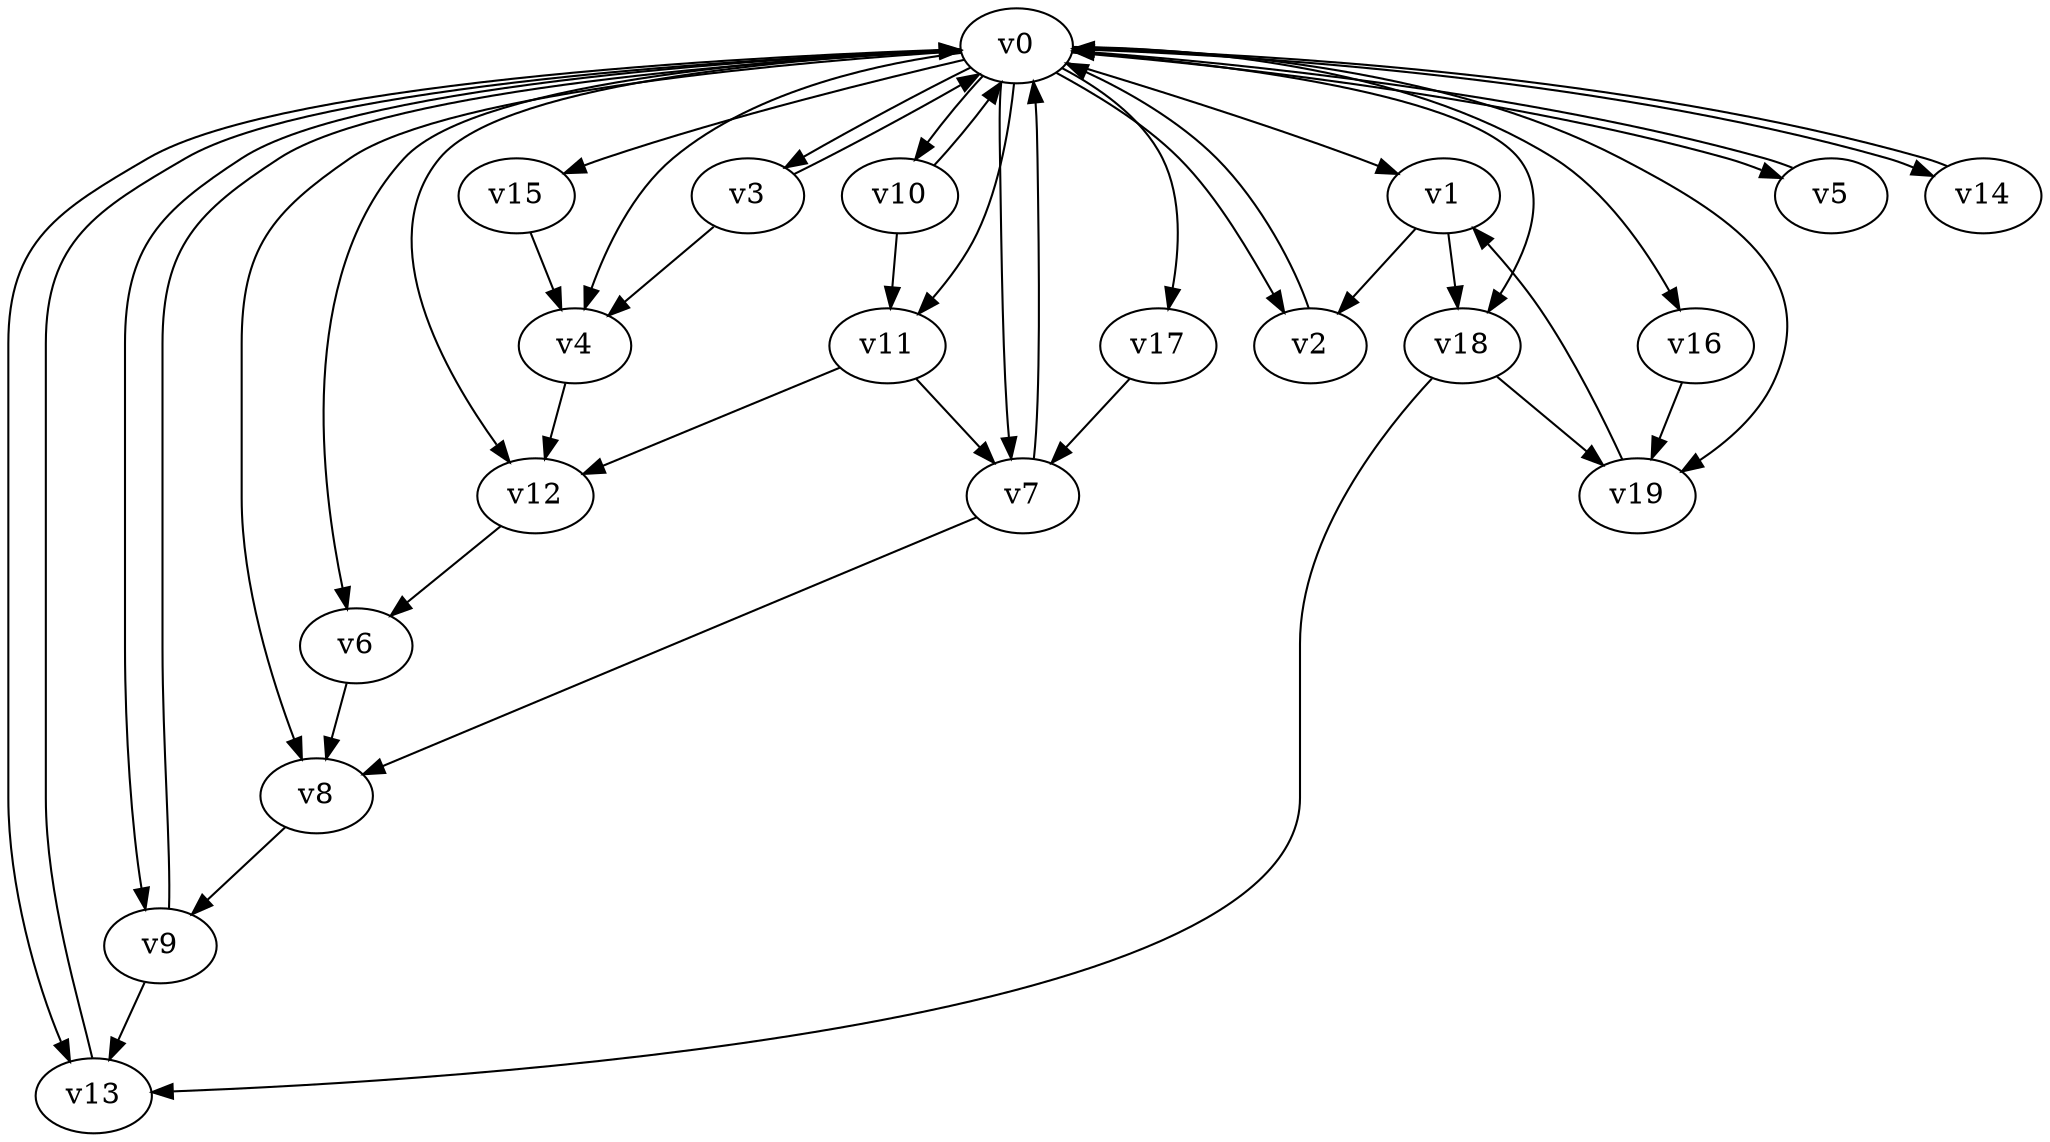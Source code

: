 digraph test020 {
    v0 [name="v0", player=1, priority=8];
    v1 [name="v1", player=1, priority=10];
    v2 [name="v2", player=0, priority=39];
    v3 [name="v3", player=1, priority=1];
    v4 [name="v4", player=0, priority=0];
    v5 [name="v5", player=0, priority=30];
    v6 [name="v6", player=0, priority=22];
    v7 [name="v7", player=0, priority=40];
    v8 [name="v8", player=0, priority=38];
    v9 [name="v9", player=0, priority=31];
    v10 [name="v10", player=0, priority=21];
    v11 [name="v11", player=1, priority=11];
    v12 [name="v12", player=0, priority=36];
    v13 [name="v13", player=0, priority=14];
    v14 [name="v14", player=1, priority=30];
    v15 [name="v15", player=0, priority=0];
    v16 [name="v16", player=0, priority=16];
    v17 [name="v17", player=0, priority=3];
    v18 [name="v18", player=1, priority=24];
    v19 [name="v19", player=0, priority=2];
    v3 -> v4;
    v0 -> v2;
    v10 -> v0;
    v8 -> v9;
    v0 -> v5;
    v0 -> v8;
    v0 -> v14;
    v0 -> v11;
    v0 -> v17;
    v1 -> v18;
    v16 -> v19;
    v18 -> v13;
    v18 -> v19;
    v3 -> v0;
    v14 -> v0;
    v5 -> v0;
    v0 -> v1;
    v0 -> v7;
    v11 -> v7;
    v1 -> v2;
    v0 -> v4;
    v0 -> v10;
    v0 -> v16;
    v10 -> v11;
    v15 -> v4;
    v0 -> v13;
    v0 -> v19;
    v7 -> v0;
    v9 -> v13;
    v9 -> v0;
    v17 -> v7;
    v19 -> v1;
    v0 -> v3;
    v2 -> v0;
    v0 -> v9;
    v13 -> v0;
    v0 -> v6;
    v0 -> v12;
    v11 -> v12;
    v0 -> v15;
    v0 -> v18;
    v7 -> v8;
    v12 -> v6;
    v4 -> v12;
    v6 -> v8;
}